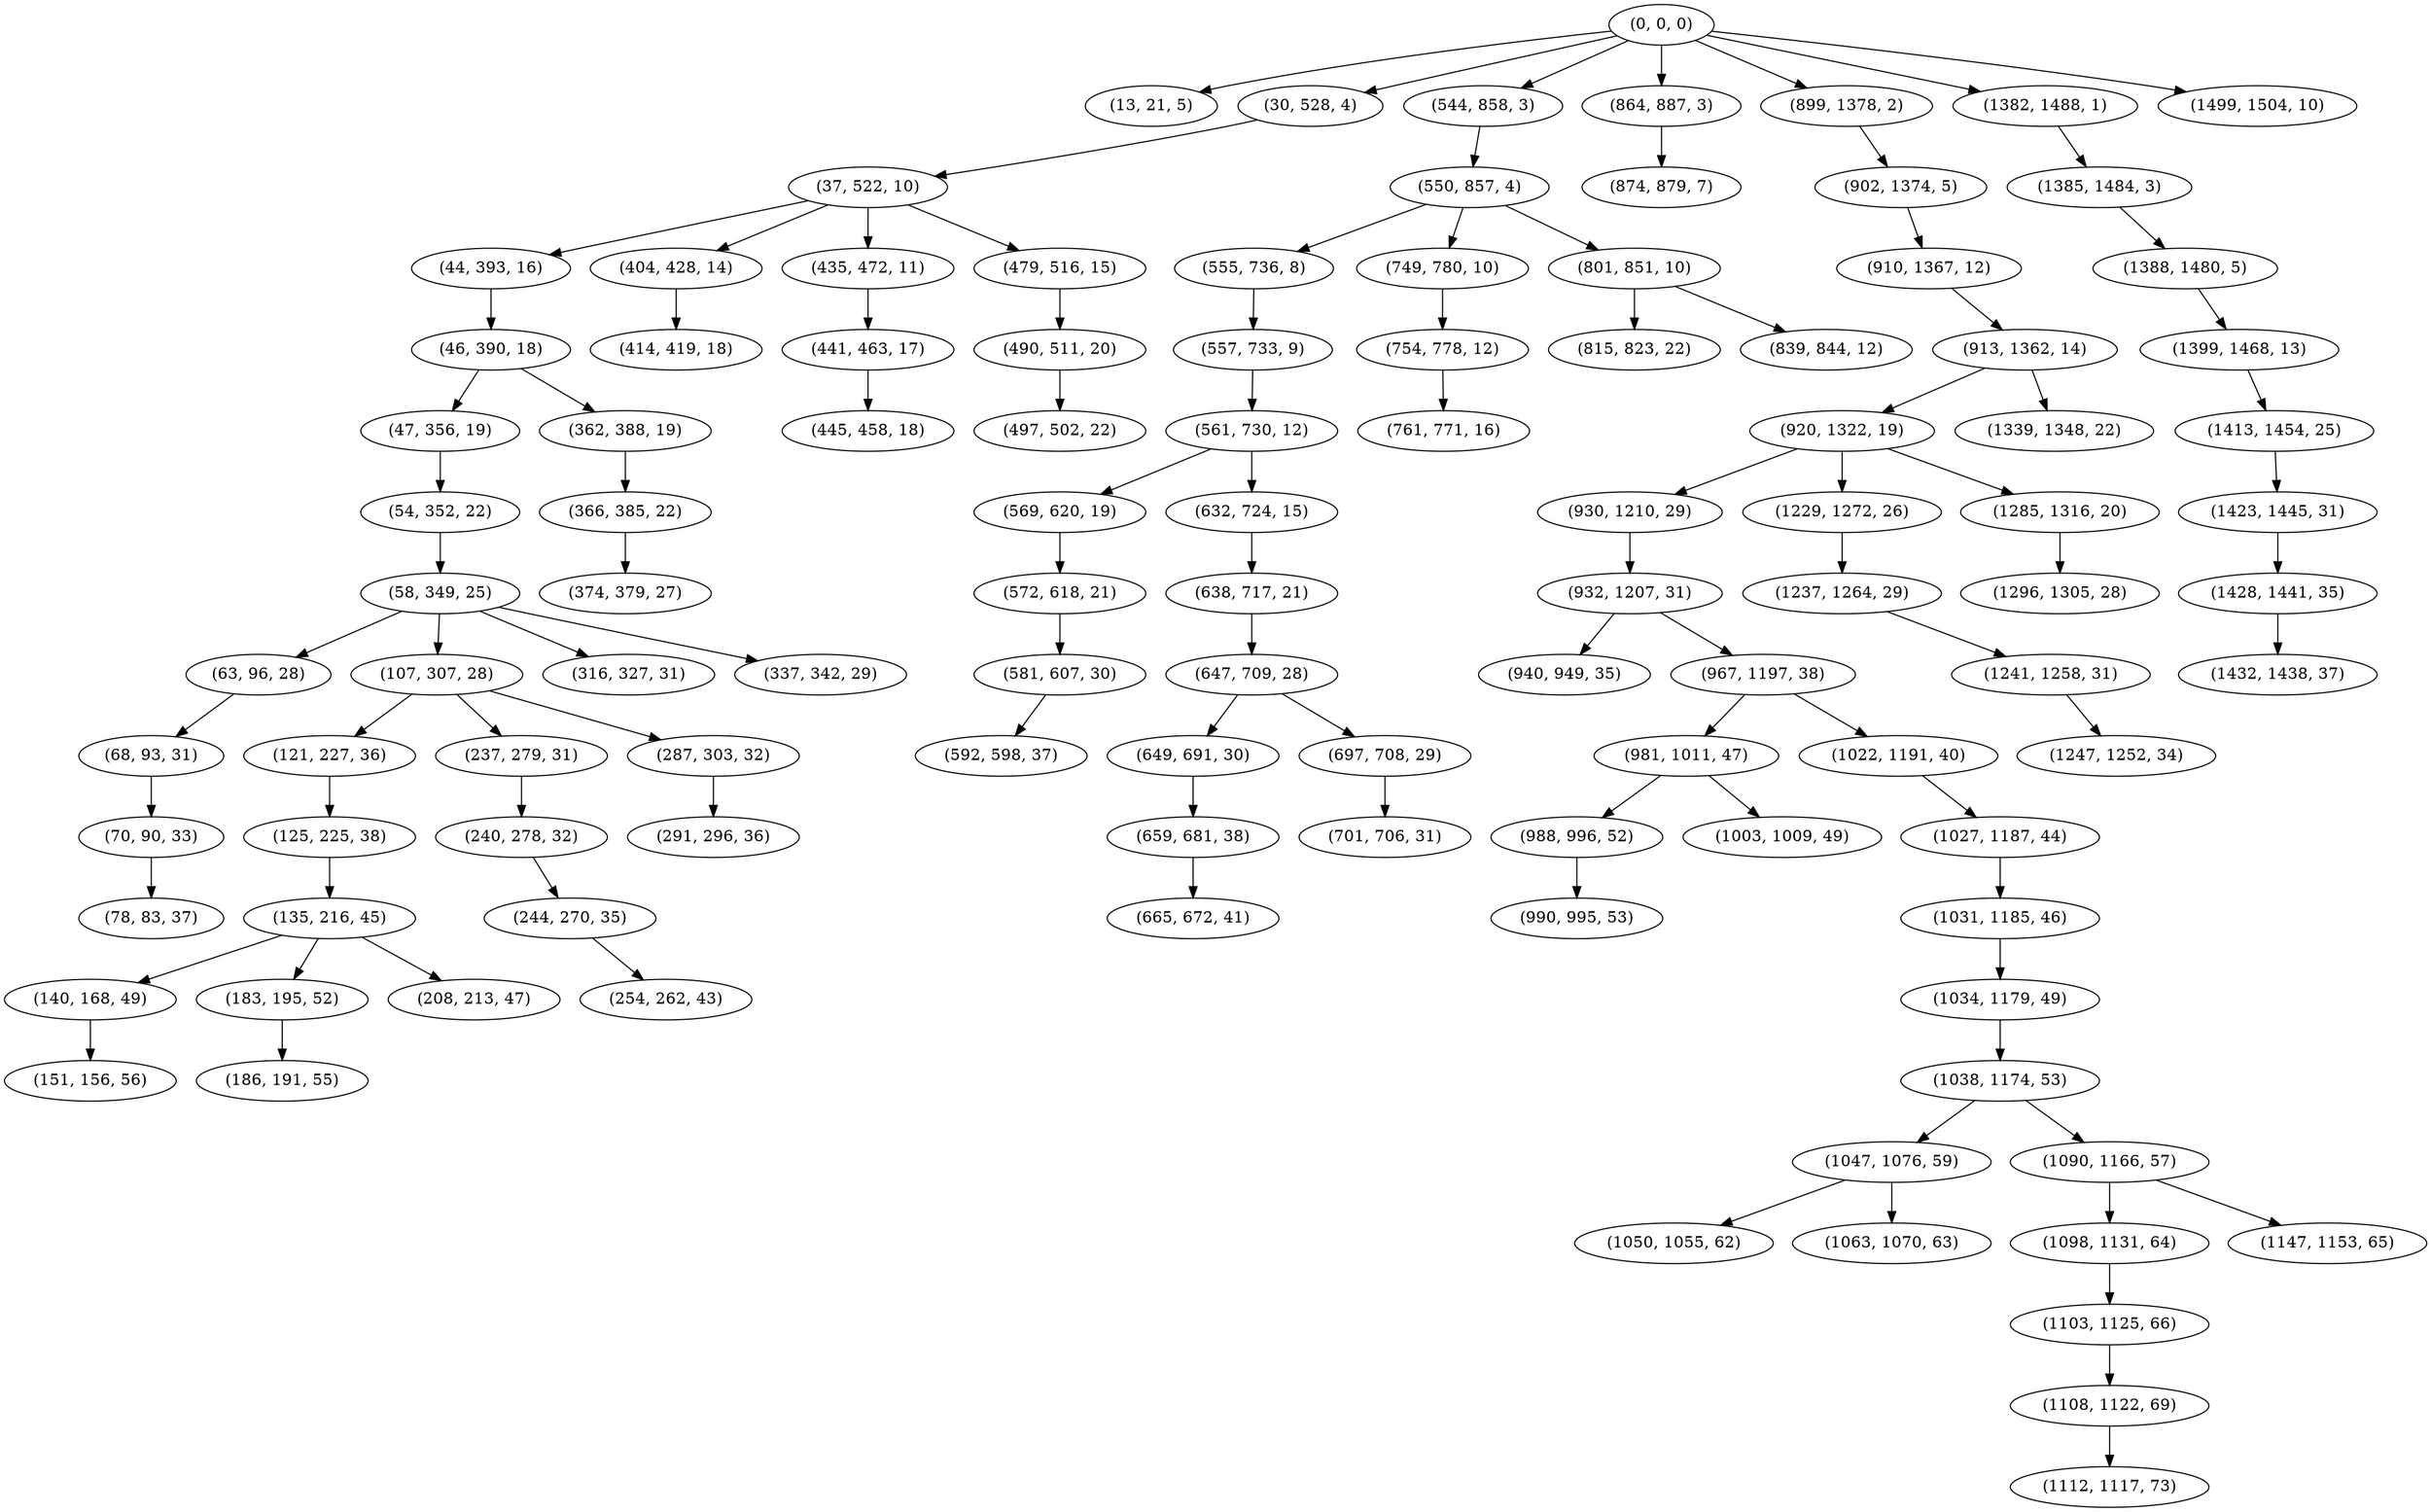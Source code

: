 digraph tree {
    "(0, 0, 0)";
    "(13, 21, 5)";
    "(30, 528, 4)";
    "(37, 522, 10)";
    "(44, 393, 16)";
    "(46, 390, 18)";
    "(47, 356, 19)";
    "(54, 352, 22)";
    "(58, 349, 25)";
    "(63, 96, 28)";
    "(68, 93, 31)";
    "(70, 90, 33)";
    "(78, 83, 37)";
    "(107, 307, 28)";
    "(121, 227, 36)";
    "(125, 225, 38)";
    "(135, 216, 45)";
    "(140, 168, 49)";
    "(151, 156, 56)";
    "(183, 195, 52)";
    "(186, 191, 55)";
    "(208, 213, 47)";
    "(237, 279, 31)";
    "(240, 278, 32)";
    "(244, 270, 35)";
    "(254, 262, 43)";
    "(287, 303, 32)";
    "(291, 296, 36)";
    "(316, 327, 31)";
    "(337, 342, 29)";
    "(362, 388, 19)";
    "(366, 385, 22)";
    "(374, 379, 27)";
    "(404, 428, 14)";
    "(414, 419, 18)";
    "(435, 472, 11)";
    "(441, 463, 17)";
    "(445, 458, 18)";
    "(479, 516, 15)";
    "(490, 511, 20)";
    "(497, 502, 22)";
    "(544, 858, 3)";
    "(550, 857, 4)";
    "(555, 736, 8)";
    "(557, 733, 9)";
    "(561, 730, 12)";
    "(569, 620, 19)";
    "(572, 618, 21)";
    "(581, 607, 30)";
    "(592, 598, 37)";
    "(632, 724, 15)";
    "(638, 717, 21)";
    "(647, 709, 28)";
    "(649, 691, 30)";
    "(659, 681, 38)";
    "(665, 672, 41)";
    "(697, 708, 29)";
    "(701, 706, 31)";
    "(749, 780, 10)";
    "(754, 778, 12)";
    "(761, 771, 16)";
    "(801, 851, 10)";
    "(815, 823, 22)";
    "(839, 844, 12)";
    "(864, 887, 3)";
    "(874, 879, 7)";
    "(899, 1378, 2)";
    "(902, 1374, 5)";
    "(910, 1367, 12)";
    "(913, 1362, 14)";
    "(920, 1322, 19)";
    "(930, 1210, 29)";
    "(932, 1207, 31)";
    "(940, 949, 35)";
    "(967, 1197, 38)";
    "(981, 1011, 47)";
    "(988, 996, 52)";
    "(990, 995, 53)";
    "(1003, 1009, 49)";
    "(1022, 1191, 40)";
    "(1027, 1187, 44)";
    "(1031, 1185, 46)";
    "(1034, 1179, 49)";
    "(1038, 1174, 53)";
    "(1047, 1076, 59)";
    "(1050, 1055, 62)";
    "(1063, 1070, 63)";
    "(1090, 1166, 57)";
    "(1098, 1131, 64)";
    "(1103, 1125, 66)";
    "(1108, 1122, 69)";
    "(1112, 1117, 73)";
    "(1147, 1153, 65)";
    "(1229, 1272, 26)";
    "(1237, 1264, 29)";
    "(1241, 1258, 31)";
    "(1247, 1252, 34)";
    "(1285, 1316, 20)";
    "(1296, 1305, 28)";
    "(1339, 1348, 22)";
    "(1382, 1488, 1)";
    "(1385, 1484, 3)";
    "(1388, 1480, 5)";
    "(1399, 1468, 13)";
    "(1413, 1454, 25)";
    "(1423, 1445, 31)";
    "(1428, 1441, 35)";
    "(1432, 1438, 37)";
    "(1499, 1504, 10)";
    "(0, 0, 0)" -> "(13, 21, 5)";
    "(0, 0, 0)" -> "(30, 528, 4)";
    "(0, 0, 0)" -> "(544, 858, 3)";
    "(0, 0, 0)" -> "(864, 887, 3)";
    "(0, 0, 0)" -> "(899, 1378, 2)";
    "(0, 0, 0)" -> "(1382, 1488, 1)";
    "(0, 0, 0)" -> "(1499, 1504, 10)";
    "(30, 528, 4)" -> "(37, 522, 10)";
    "(37, 522, 10)" -> "(44, 393, 16)";
    "(37, 522, 10)" -> "(404, 428, 14)";
    "(37, 522, 10)" -> "(435, 472, 11)";
    "(37, 522, 10)" -> "(479, 516, 15)";
    "(44, 393, 16)" -> "(46, 390, 18)";
    "(46, 390, 18)" -> "(47, 356, 19)";
    "(46, 390, 18)" -> "(362, 388, 19)";
    "(47, 356, 19)" -> "(54, 352, 22)";
    "(54, 352, 22)" -> "(58, 349, 25)";
    "(58, 349, 25)" -> "(63, 96, 28)";
    "(58, 349, 25)" -> "(107, 307, 28)";
    "(58, 349, 25)" -> "(316, 327, 31)";
    "(58, 349, 25)" -> "(337, 342, 29)";
    "(63, 96, 28)" -> "(68, 93, 31)";
    "(68, 93, 31)" -> "(70, 90, 33)";
    "(70, 90, 33)" -> "(78, 83, 37)";
    "(107, 307, 28)" -> "(121, 227, 36)";
    "(107, 307, 28)" -> "(237, 279, 31)";
    "(107, 307, 28)" -> "(287, 303, 32)";
    "(121, 227, 36)" -> "(125, 225, 38)";
    "(125, 225, 38)" -> "(135, 216, 45)";
    "(135, 216, 45)" -> "(140, 168, 49)";
    "(135, 216, 45)" -> "(183, 195, 52)";
    "(135, 216, 45)" -> "(208, 213, 47)";
    "(140, 168, 49)" -> "(151, 156, 56)";
    "(183, 195, 52)" -> "(186, 191, 55)";
    "(237, 279, 31)" -> "(240, 278, 32)";
    "(240, 278, 32)" -> "(244, 270, 35)";
    "(244, 270, 35)" -> "(254, 262, 43)";
    "(287, 303, 32)" -> "(291, 296, 36)";
    "(362, 388, 19)" -> "(366, 385, 22)";
    "(366, 385, 22)" -> "(374, 379, 27)";
    "(404, 428, 14)" -> "(414, 419, 18)";
    "(435, 472, 11)" -> "(441, 463, 17)";
    "(441, 463, 17)" -> "(445, 458, 18)";
    "(479, 516, 15)" -> "(490, 511, 20)";
    "(490, 511, 20)" -> "(497, 502, 22)";
    "(544, 858, 3)" -> "(550, 857, 4)";
    "(550, 857, 4)" -> "(555, 736, 8)";
    "(550, 857, 4)" -> "(749, 780, 10)";
    "(550, 857, 4)" -> "(801, 851, 10)";
    "(555, 736, 8)" -> "(557, 733, 9)";
    "(557, 733, 9)" -> "(561, 730, 12)";
    "(561, 730, 12)" -> "(569, 620, 19)";
    "(561, 730, 12)" -> "(632, 724, 15)";
    "(569, 620, 19)" -> "(572, 618, 21)";
    "(572, 618, 21)" -> "(581, 607, 30)";
    "(581, 607, 30)" -> "(592, 598, 37)";
    "(632, 724, 15)" -> "(638, 717, 21)";
    "(638, 717, 21)" -> "(647, 709, 28)";
    "(647, 709, 28)" -> "(649, 691, 30)";
    "(647, 709, 28)" -> "(697, 708, 29)";
    "(649, 691, 30)" -> "(659, 681, 38)";
    "(659, 681, 38)" -> "(665, 672, 41)";
    "(697, 708, 29)" -> "(701, 706, 31)";
    "(749, 780, 10)" -> "(754, 778, 12)";
    "(754, 778, 12)" -> "(761, 771, 16)";
    "(801, 851, 10)" -> "(815, 823, 22)";
    "(801, 851, 10)" -> "(839, 844, 12)";
    "(864, 887, 3)" -> "(874, 879, 7)";
    "(899, 1378, 2)" -> "(902, 1374, 5)";
    "(902, 1374, 5)" -> "(910, 1367, 12)";
    "(910, 1367, 12)" -> "(913, 1362, 14)";
    "(913, 1362, 14)" -> "(920, 1322, 19)";
    "(913, 1362, 14)" -> "(1339, 1348, 22)";
    "(920, 1322, 19)" -> "(930, 1210, 29)";
    "(920, 1322, 19)" -> "(1229, 1272, 26)";
    "(920, 1322, 19)" -> "(1285, 1316, 20)";
    "(930, 1210, 29)" -> "(932, 1207, 31)";
    "(932, 1207, 31)" -> "(940, 949, 35)";
    "(932, 1207, 31)" -> "(967, 1197, 38)";
    "(967, 1197, 38)" -> "(981, 1011, 47)";
    "(967, 1197, 38)" -> "(1022, 1191, 40)";
    "(981, 1011, 47)" -> "(988, 996, 52)";
    "(981, 1011, 47)" -> "(1003, 1009, 49)";
    "(988, 996, 52)" -> "(990, 995, 53)";
    "(1022, 1191, 40)" -> "(1027, 1187, 44)";
    "(1027, 1187, 44)" -> "(1031, 1185, 46)";
    "(1031, 1185, 46)" -> "(1034, 1179, 49)";
    "(1034, 1179, 49)" -> "(1038, 1174, 53)";
    "(1038, 1174, 53)" -> "(1047, 1076, 59)";
    "(1038, 1174, 53)" -> "(1090, 1166, 57)";
    "(1047, 1076, 59)" -> "(1050, 1055, 62)";
    "(1047, 1076, 59)" -> "(1063, 1070, 63)";
    "(1090, 1166, 57)" -> "(1098, 1131, 64)";
    "(1090, 1166, 57)" -> "(1147, 1153, 65)";
    "(1098, 1131, 64)" -> "(1103, 1125, 66)";
    "(1103, 1125, 66)" -> "(1108, 1122, 69)";
    "(1108, 1122, 69)" -> "(1112, 1117, 73)";
    "(1229, 1272, 26)" -> "(1237, 1264, 29)";
    "(1237, 1264, 29)" -> "(1241, 1258, 31)";
    "(1241, 1258, 31)" -> "(1247, 1252, 34)";
    "(1285, 1316, 20)" -> "(1296, 1305, 28)";
    "(1382, 1488, 1)" -> "(1385, 1484, 3)";
    "(1385, 1484, 3)" -> "(1388, 1480, 5)";
    "(1388, 1480, 5)" -> "(1399, 1468, 13)";
    "(1399, 1468, 13)" -> "(1413, 1454, 25)";
    "(1413, 1454, 25)" -> "(1423, 1445, 31)";
    "(1423, 1445, 31)" -> "(1428, 1441, 35)";
    "(1428, 1441, 35)" -> "(1432, 1438, 37)";
}

